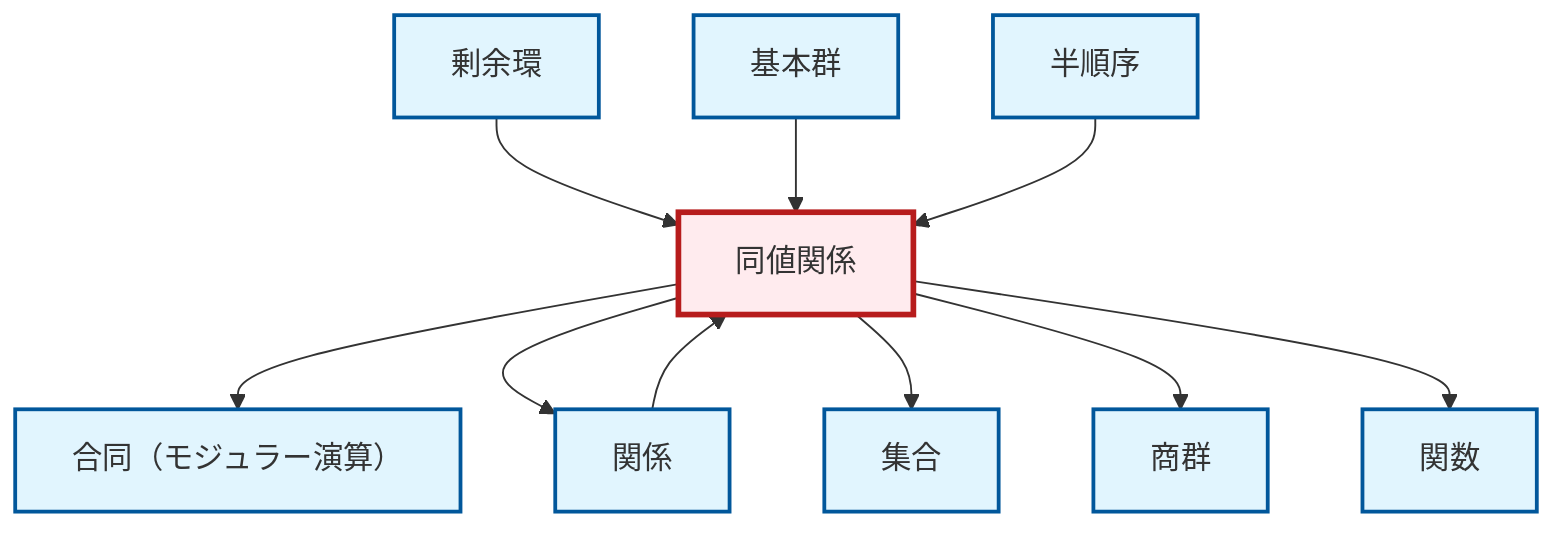 graph TD
    classDef definition fill:#e1f5fe,stroke:#01579b,stroke-width:2px
    classDef theorem fill:#f3e5f5,stroke:#4a148c,stroke-width:2px
    classDef axiom fill:#fff3e0,stroke:#e65100,stroke-width:2px
    classDef example fill:#e8f5e9,stroke:#1b5e20,stroke-width:2px
    classDef current fill:#ffebee,stroke:#b71c1c,stroke-width:3px
    def-equivalence-relation["同値関係"]:::definition
    def-function["関数"]:::definition
    def-quotient-ring["剰余環"]:::definition
    def-set["集合"]:::definition
    def-relation["関係"]:::definition
    def-quotient-group["商群"]:::definition
    def-partial-order["半順序"]:::definition
    def-congruence["合同（モジュラー演算）"]:::definition
    def-fundamental-group["基本群"]:::definition
    def-quotient-ring --> def-equivalence-relation
    def-relation --> def-equivalence-relation
    def-equivalence-relation --> def-congruence
    def-fundamental-group --> def-equivalence-relation
    def-equivalence-relation --> def-relation
    def-equivalence-relation --> def-set
    def-equivalence-relation --> def-quotient-group
    def-partial-order --> def-equivalence-relation
    def-equivalence-relation --> def-function
    class def-equivalence-relation current